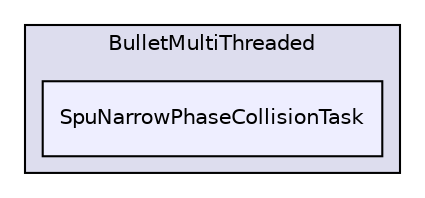 digraph "bullet/bullet-2.82-r2704/src/BulletMultiThreaded/SpuNarrowPhaseCollisionTask" {
  compound=true
  node [ fontsize="10", fontname="Helvetica"];
  edge [ labelfontsize="10", labelfontname="Helvetica"];
  subgraph clusterdir_e76535f87e8d1e038f7e9e956b8b4a8d {
    graph [ bgcolor="#ddddee", pencolor="black", label="BulletMultiThreaded" fontname="Helvetica", fontsize="10", URL="dir_e76535f87e8d1e038f7e9e956b8b4a8d.html"]
  dir_701c293db4731ec136215f5380993c81 [shape=box, label="SpuNarrowPhaseCollisionTask", style="filled", fillcolor="#eeeeff", pencolor="black", URL="dir_701c293db4731ec136215f5380993c81.html"];
  }
}
